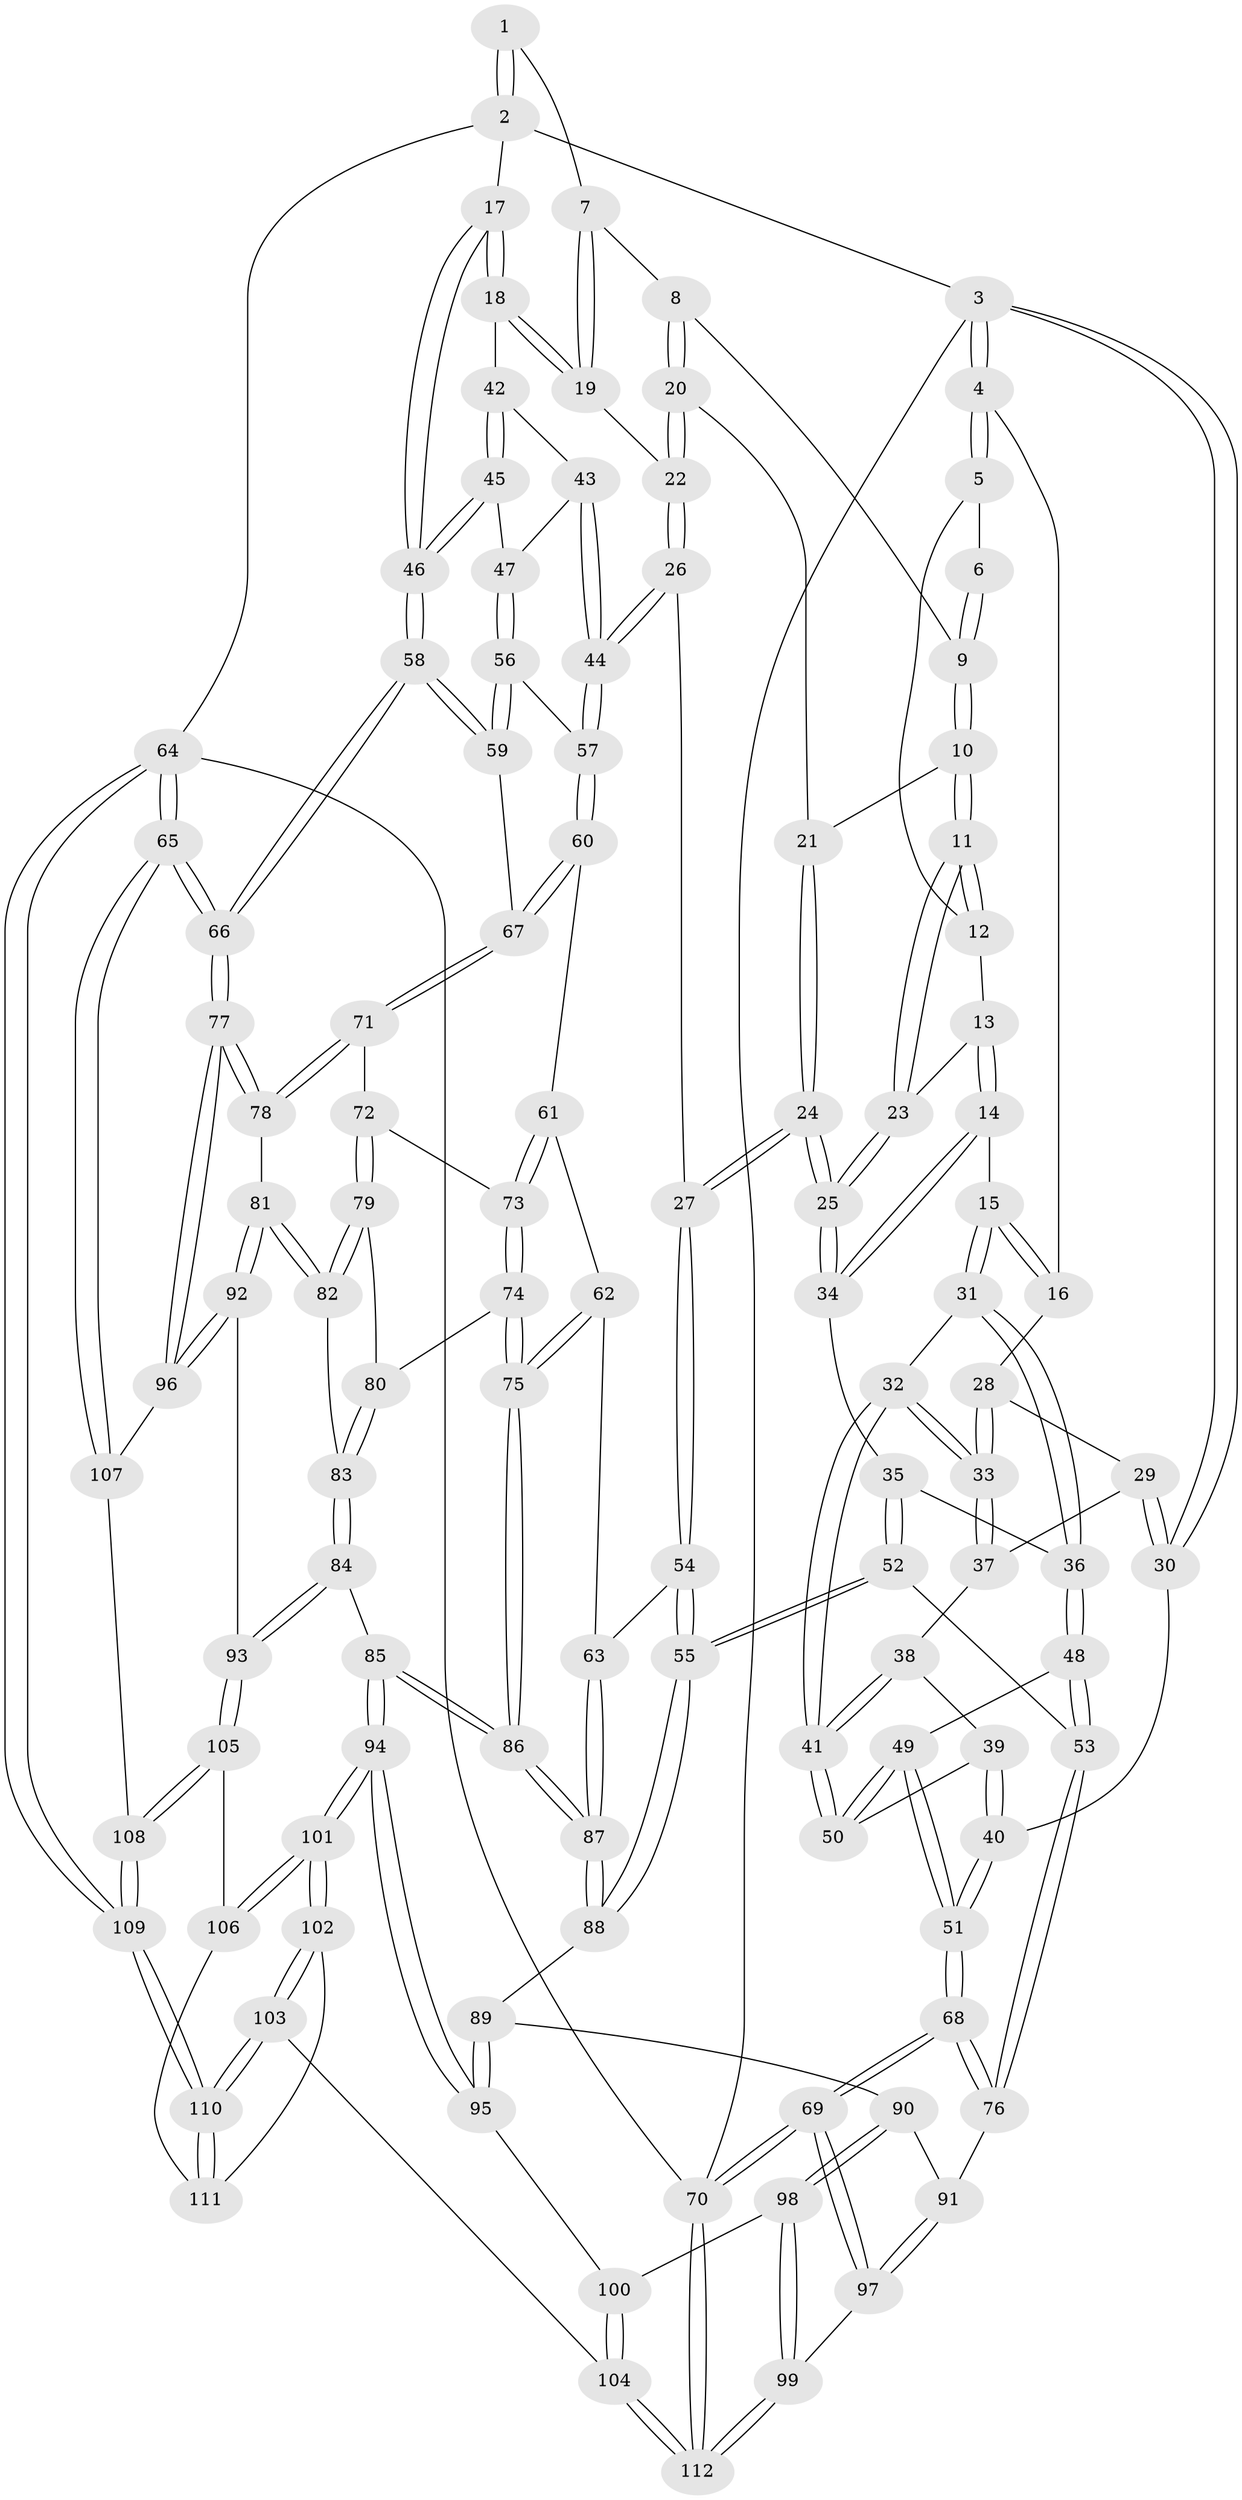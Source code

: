 // Generated by graph-tools (version 1.1) at 2025/59/03/09/25 04:59:56]
// undirected, 112 vertices, 277 edges
graph export_dot {
graph [start="1"]
  node [color=gray90,style=filled];
  1 [pos="+0.8056594907408013+0"];
  2 [pos="+1+0"];
  3 [pos="+0+0"];
  4 [pos="+0.1492428140671577+0"];
  5 [pos="+0.4401864967891682+0"];
  6 [pos="+0.6301995654843395+0"];
  7 [pos="+0.7634871960662055+0.025137589897798036"];
  8 [pos="+0.6939417184944014+0.051557433836900805"];
  9 [pos="+0.6330849197020357+0"];
  10 [pos="+0.590467606941262+0.0951997770722386"];
  11 [pos="+0.5334570631892844+0.11454168890070766"];
  12 [pos="+0.44430614228173493+0"];
  13 [pos="+0.3796971216319547+0.09005500644615315"];
  14 [pos="+0.32121821706019077+0.13097069765756394"];
  15 [pos="+0.3038702068306588+0.13183839505913897"];
  16 [pos="+0.25087779325219267+0.10167900847898022"];
  17 [pos="+1+0"];
  18 [pos="+0.8462190238093011+0.15140706932384254"];
  19 [pos="+0.8182497964385134+0.14568776748124956"];
  20 [pos="+0.6630505083443445+0.11401192330485263"];
  21 [pos="+0.6618291741694551+0.11388339416934015"];
  22 [pos="+0.7358320790162445+0.17151050122750083"];
  23 [pos="+0.5282804338574452+0.12211380812272056"];
  24 [pos="+0.556330915066462+0.3330012508714509"];
  25 [pos="+0.5074185880744523+0.29785893756649207"];
  26 [pos="+0.6479615004582555+0.34047211583549336"];
  27 [pos="+0.5572864467390901+0.3337838046623529"];
  28 [pos="+0.18895616117137143+0.14027388094078322"];
  29 [pos="+0.038769162754063766+0.13607180529481516"];
  30 [pos="+0+0.0009217570227715975"];
  31 [pos="+0.28308860513093526+0.27173362484683244"];
  32 [pos="+0.179221667240592+0.2621373210317196"];
  33 [pos="+0.1789714741888169+0.2612139506608085"];
  34 [pos="+0.5029313517955244+0.2978550449994535"];
  35 [pos="+0.44255408933446155+0.31966559956851825"];
  36 [pos="+0.31168211047100575+0.3158162499321362"];
  37 [pos="+0.0888006268814132+0.2078260679146199"];
  38 [pos="+0.09189868438186419+0.2447018750456733"];
  39 [pos="+0.06084149325572855+0.3032621812309069"];
  40 [pos="+0+0.2992783735507352"];
  41 [pos="+0.1536628197476187+0.3031961817319464"];
  42 [pos="+0.8556025529924615+0.18043438473041268"];
  43 [pos="+0.8309027249428671+0.26009858050121926"];
  44 [pos="+0.6809982142996338+0.3630452145376254"];
  45 [pos="+0.9301151961036132+0.2542271483267196"];
  46 [pos="+1+0.2894525711343907"];
  47 [pos="+0.8783234732815393+0.37733648163422134"];
  48 [pos="+0.21022470500703663+0.46601724395682176"];
  49 [pos="+0.17706514120077851+0.45558859586455286"];
  50 [pos="+0.14390761150712855+0.32630617476177964"];
  51 [pos="+0+0.5313482074814003"];
  52 [pos="+0.3105552461767608+0.556322717362532"];
  53 [pos="+0.28388737289642757+0.5456080699597209"];
  54 [pos="+0.5055203126973671+0.5323777133348144"];
  55 [pos="+0.3164917135814152+0.5610952086628741"];
  56 [pos="+0.8774222507086135+0.39294581516496435"];
  57 [pos="+0.7190180792638314+0.4035045126550808"];
  58 [pos="+1+0.4012479044624527"];
  59 [pos="+0.960566390589346+0.4510701903456104"];
  60 [pos="+0.7205278474283645+0.43497928160907107"];
  61 [pos="+0.7183440840295277+0.4597993464311516"];
  62 [pos="+0.7073771725456685+0.4818544921468556"];
  63 [pos="+0.5467713270880731+0.5789114780278813"];
  64 [pos="+1+1"];
  65 [pos="+1+1"];
  66 [pos="+1+0.7435385588372703"];
  67 [pos="+0.9031763653459136+0.5520345036282371"];
  68 [pos="+0+0.6140161999994271"];
  69 [pos="+0+0.9423781083644849"];
  70 [pos="+0+1"];
  71 [pos="+0.8958857862776093+0.571703798876711"];
  72 [pos="+0.8910201984383033+0.5733471873574846"];
  73 [pos="+0.8107061353265809+0.5733526046370214"];
  74 [pos="+0.7534048995023971+0.6209232321447505"];
  75 [pos="+0.6979774744158898+0.623236552169697"];
  76 [pos="+0.1564174073801468+0.6665069930038233"];
  77 [pos="+1+0.74090566928831"];
  78 [pos="+0.968974694332683+0.6825549552714979"];
  79 [pos="+0.8406088283013712+0.6483791302154535"];
  80 [pos="+0.775191628226906+0.6472493921676544"];
  81 [pos="+0.8876542926797918+0.733553566696682"];
  82 [pos="+0.8353354987860191+0.6804478991029"];
  83 [pos="+0.7910034218845202+0.6931277829718073"];
  84 [pos="+0.7683577349454408+0.7464244145220617"];
  85 [pos="+0.6050978166207589+0.7283360132323534"];
  86 [pos="+0.6018995282065913+0.7014932082638379"];
  87 [pos="+0.5950398008088927+0.6927540540215449"];
  88 [pos="+0.3412912093916067+0.6669890594901751"];
  89 [pos="+0.34023329220617443+0.6765608782873362"];
  90 [pos="+0.3086184551125342+0.7382625849821179"];
  91 [pos="+0.17597812045349776+0.7356117331870241"];
  92 [pos="+0.8441762593198829+0.7997406971917942"];
  93 [pos="+0.8341529601336573+0.8018449648836974"];
  94 [pos="+0.593499022013466+0.7658155758609684"];
  95 [pos="+0.46834221766312506+0.7900908295099491"];
  96 [pos="+0.9287973277813094+0.8560997942809634"];
  97 [pos="+0.11810408453395464+0.8570966249798404"];
  98 [pos="+0.3107492250203305+0.88268710621154"];
  99 [pos="+0.2968593632202044+0.9135357390422834"];
  100 [pos="+0.43778319239917346+0.8189712882484144"];
  101 [pos="+0.5992997087089512+0.7926005361884964"];
  102 [pos="+0.6010453482890642+0.8203104083508024"];
  103 [pos="+0.5761988368677045+1"];
  104 [pos="+0.5752271340303998+1"];
  105 [pos="+0.8132066235232394+0.8327463075573551"];
  106 [pos="+0.7940983602553112+0.8442631516109297"];
  107 [pos="+0.9276677388915734+0.8927588898381522"];
  108 [pos="+0.863460321327994+1"];
  109 [pos="+0.8100762419269951+1"];
  110 [pos="+0.6808711009313028+1"];
  111 [pos="+0.7635389082225483+0.8816746006201279"];
  112 [pos="+0.3955321831981305+1"];
  1 -- 2;
  1 -- 2;
  1 -- 7;
  2 -- 3;
  2 -- 17;
  2 -- 64;
  3 -- 4;
  3 -- 4;
  3 -- 30;
  3 -- 30;
  3 -- 70;
  4 -- 5;
  4 -- 5;
  4 -- 16;
  5 -- 6;
  5 -- 12;
  6 -- 9;
  6 -- 9;
  7 -- 8;
  7 -- 19;
  7 -- 19;
  8 -- 9;
  8 -- 20;
  8 -- 20;
  9 -- 10;
  9 -- 10;
  10 -- 11;
  10 -- 11;
  10 -- 21;
  11 -- 12;
  11 -- 12;
  11 -- 23;
  11 -- 23;
  12 -- 13;
  13 -- 14;
  13 -- 14;
  13 -- 23;
  14 -- 15;
  14 -- 34;
  14 -- 34;
  15 -- 16;
  15 -- 16;
  15 -- 31;
  15 -- 31;
  16 -- 28;
  17 -- 18;
  17 -- 18;
  17 -- 46;
  17 -- 46;
  18 -- 19;
  18 -- 19;
  18 -- 42;
  19 -- 22;
  20 -- 21;
  20 -- 22;
  20 -- 22;
  21 -- 24;
  21 -- 24;
  22 -- 26;
  22 -- 26;
  23 -- 25;
  23 -- 25;
  24 -- 25;
  24 -- 25;
  24 -- 27;
  24 -- 27;
  25 -- 34;
  25 -- 34;
  26 -- 27;
  26 -- 44;
  26 -- 44;
  27 -- 54;
  27 -- 54;
  28 -- 29;
  28 -- 33;
  28 -- 33;
  29 -- 30;
  29 -- 30;
  29 -- 37;
  30 -- 40;
  31 -- 32;
  31 -- 36;
  31 -- 36;
  32 -- 33;
  32 -- 33;
  32 -- 41;
  32 -- 41;
  33 -- 37;
  33 -- 37;
  34 -- 35;
  35 -- 36;
  35 -- 52;
  35 -- 52;
  36 -- 48;
  36 -- 48;
  37 -- 38;
  38 -- 39;
  38 -- 41;
  38 -- 41;
  39 -- 40;
  39 -- 40;
  39 -- 50;
  40 -- 51;
  40 -- 51;
  41 -- 50;
  41 -- 50;
  42 -- 43;
  42 -- 45;
  42 -- 45;
  43 -- 44;
  43 -- 44;
  43 -- 47;
  44 -- 57;
  44 -- 57;
  45 -- 46;
  45 -- 46;
  45 -- 47;
  46 -- 58;
  46 -- 58;
  47 -- 56;
  47 -- 56;
  48 -- 49;
  48 -- 53;
  48 -- 53;
  49 -- 50;
  49 -- 50;
  49 -- 51;
  49 -- 51;
  51 -- 68;
  51 -- 68;
  52 -- 53;
  52 -- 55;
  52 -- 55;
  53 -- 76;
  53 -- 76;
  54 -- 55;
  54 -- 55;
  54 -- 63;
  55 -- 88;
  55 -- 88;
  56 -- 57;
  56 -- 59;
  56 -- 59;
  57 -- 60;
  57 -- 60;
  58 -- 59;
  58 -- 59;
  58 -- 66;
  58 -- 66;
  59 -- 67;
  60 -- 61;
  60 -- 67;
  60 -- 67;
  61 -- 62;
  61 -- 73;
  61 -- 73;
  62 -- 63;
  62 -- 75;
  62 -- 75;
  63 -- 87;
  63 -- 87;
  64 -- 65;
  64 -- 65;
  64 -- 109;
  64 -- 109;
  64 -- 70;
  65 -- 66;
  65 -- 66;
  65 -- 107;
  65 -- 107;
  66 -- 77;
  66 -- 77;
  67 -- 71;
  67 -- 71;
  68 -- 69;
  68 -- 69;
  68 -- 76;
  68 -- 76;
  69 -- 70;
  69 -- 70;
  69 -- 97;
  69 -- 97;
  70 -- 112;
  70 -- 112;
  71 -- 72;
  71 -- 78;
  71 -- 78;
  72 -- 73;
  72 -- 79;
  72 -- 79;
  73 -- 74;
  73 -- 74;
  74 -- 75;
  74 -- 75;
  74 -- 80;
  75 -- 86;
  75 -- 86;
  76 -- 91;
  77 -- 78;
  77 -- 78;
  77 -- 96;
  77 -- 96;
  78 -- 81;
  79 -- 80;
  79 -- 82;
  79 -- 82;
  80 -- 83;
  80 -- 83;
  81 -- 82;
  81 -- 82;
  81 -- 92;
  81 -- 92;
  82 -- 83;
  83 -- 84;
  83 -- 84;
  84 -- 85;
  84 -- 93;
  84 -- 93;
  85 -- 86;
  85 -- 86;
  85 -- 94;
  85 -- 94;
  86 -- 87;
  86 -- 87;
  87 -- 88;
  87 -- 88;
  88 -- 89;
  89 -- 90;
  89 -- 95;
  89 -- 95;
  90 -- 91;
  90 -- 98;
  90 -- 98;
  91 -- 97;
  91 -- 97;
  92 -- 93;
  92 -- 96;
  92 -- 96;
  93 -- 105;
  93 -- 105;
  94 -- 95;
  94 -- 95;
  94 -- 101;
  94 -- 101;
  95 -- 100;
  96 -- 107;
  97 -- 99;
  98 -- 99;
  98 -- 99;
  98 -- 100;
  99 -- 112;
  99 -- 112;
  100 -- 104;
  100 -- 104;
  101 -- 102;
  101 -- 102;
  101 -- 106;
  101 -- 106;
  102 -- 103;
  102 -- 103;
  102 -- 111;
  103 -- 104;
  103 -- 110;
  103 -- 110;
  104 -- 112;
  104 -- 112;
  105 -- 106;
  105 -- 108;
  105 -- 108;
  106 -- 111;
  107 -- 108;
  108 -- 109;
  108 -- 109;
  109 -- 110;
  109 -- 110;
  110 -- 111;
  110 -- 111;
}
